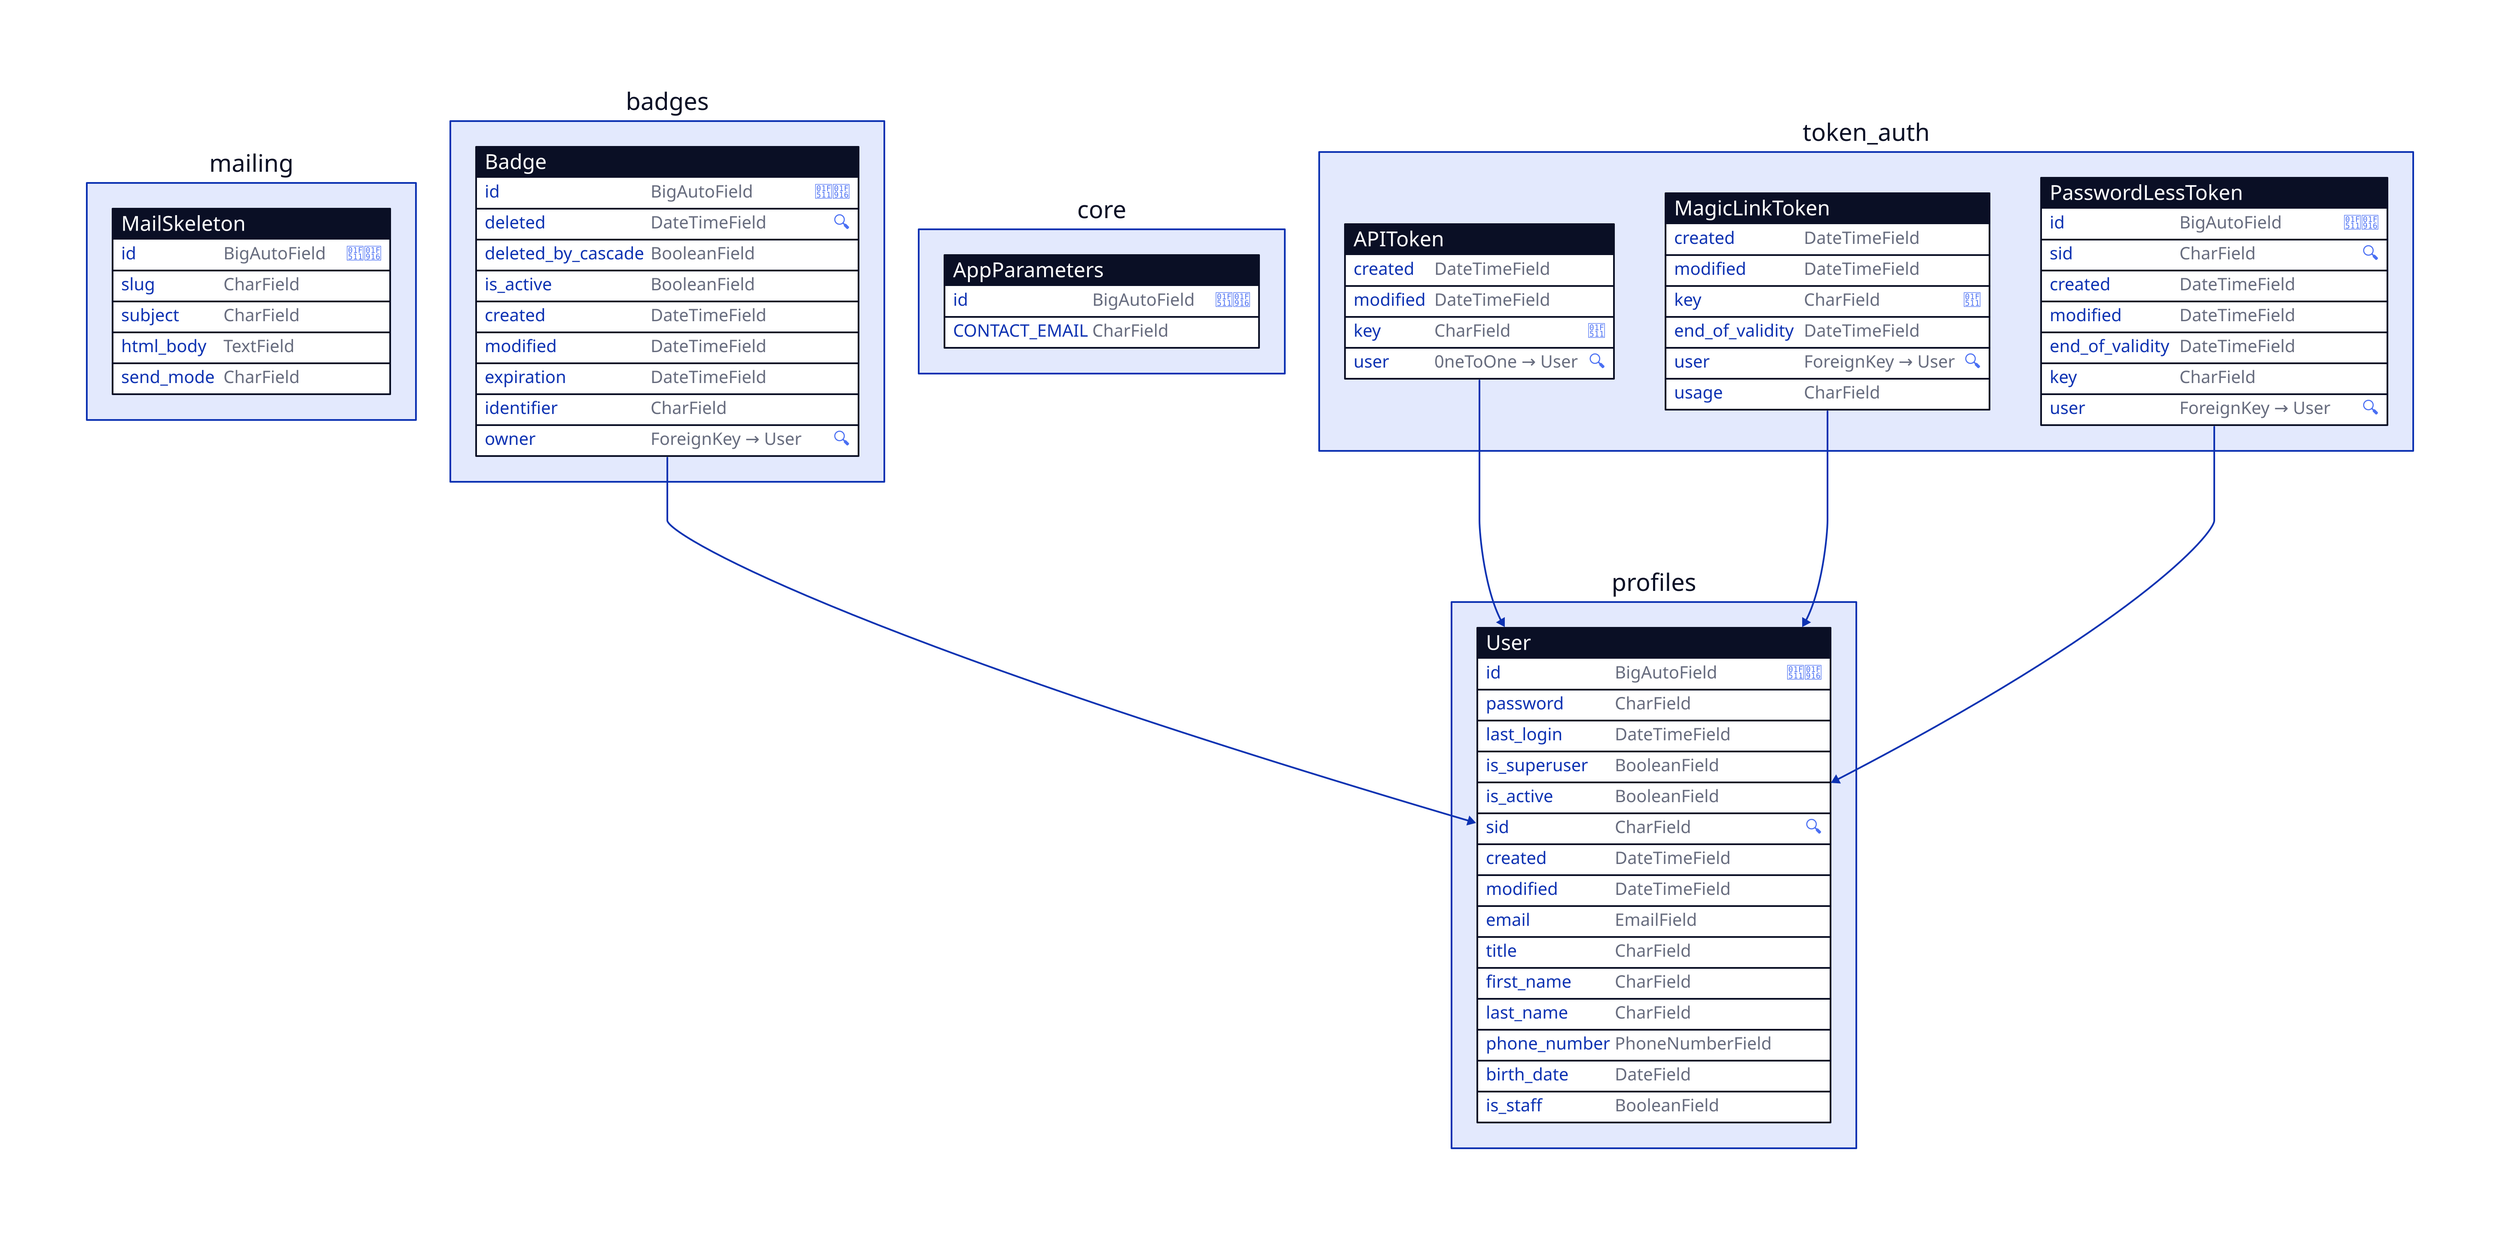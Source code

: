 profiles: {
  User: {
    shape: sql_table
    id: BigAutoField {constraint: 🔑🤖}
    password: CharField 
    last_login: DateTimeField 
    is_superuser: BooleanField 
    is_active: BooleanField 
    sid: CharField {constraint: 🔍}
    created: DateTimeField 
    modified: DateTimeField 
    email: EmailField 
    title: CharField 
    first_name: CharField 
    last_name: CharField 
    phone_number: PhoneNumberField 
    birth_date: DateField 
    is_staff: BooleanField 
  }
  shape: rectangle
}
mailing: {
  MailSkeleton: {
    shape: sql_table
    id: BigAutoField {constraint: 🔑🤖}
    slug: CharField 
    subject: CharField 
    html_body: TextField 
    send_mode: CharField 
  }
  shape: rectangle
}
badges: {
  Badge: {
    shape: sql_table
    id: BigAutoField {constraint: 🔑🤖}
    deleted: DateTimeField {constraint: 🔍}
    deleted_by_cascade: BooleanField 
    is_active: BooleanField 
    created: DateTimeField 
    modified: DateTimeField 
    expiration: DateTimeField 
    identifier: CharField 
    owner: ForeignKey → User {constraint: 🔍}
  }
  shape: rectangle
}
core: {
  AppParameters: {
    shape: sql_table
    id: BigAutoField {constraint: 🔑🤖}
    CONTACT_EMAIL: CharField 
  }
  shape: rectangle
}
token_auth: {
  APIToken: {
    shape: sql_table
    created: DateTimeField 
    modified: DateTimeField 
    key: CharField {constraint: 🔑}
    user: 0neToOne → User {constraint: 🔍}
  }
  MagicLinkToken: {
    shape: sql_table
    created: DateTimeField 
    modified: DateTimeField 
    key: CharField {constraint: 🔑}
    end_of_validity: DateTimeField 
    user: ForeignKey → User {constraint: 🔍}
    usage: CharField 
  }
  PasswordLessToken: {
    shape: sql_table
    id: BigAutoField {constraint: 🔑🤖}
    sid: CharField {constraint: 🔍}
    created: DateTimeField 
    modified: DateTimeField 
    end_of_validity: DateTimeField 
    key: CharField 
    user: ForeignKey → User {constraint: 🔍}
  }
  shape: rectangle
}
badges.Badge -> profiles.User
token_auth.APIToken -> profiles.User
token_auth.MagicLinkToken -> profiles.User
token_auth.PasswordLessToken -> profiles.User